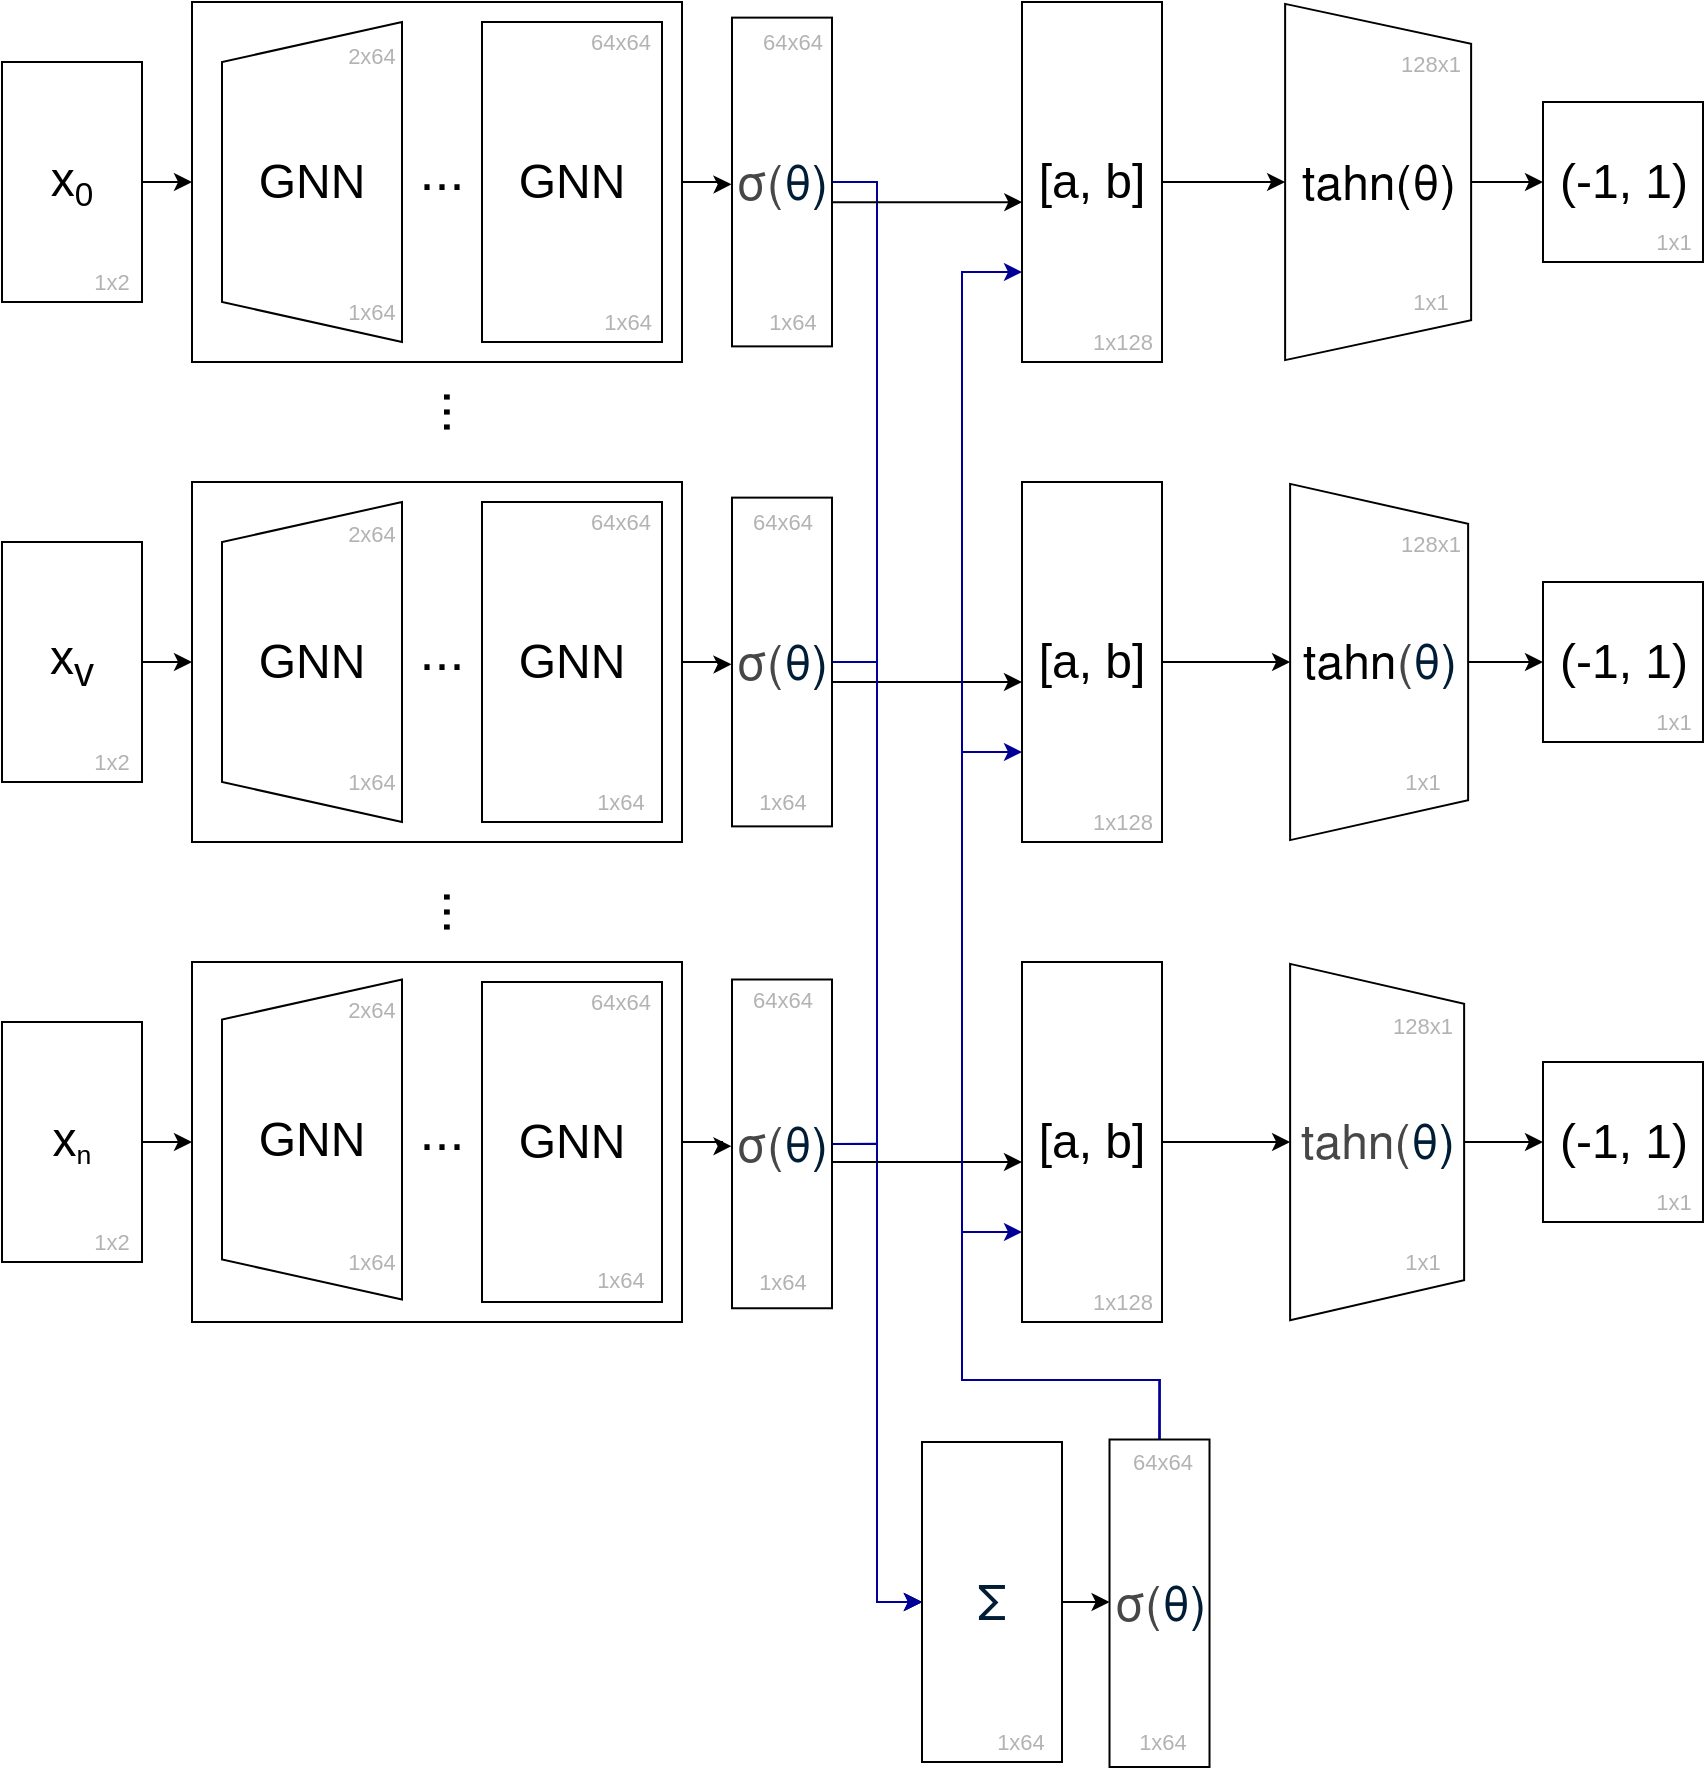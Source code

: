 <mxfile version="27.0.6">
  <diagram name="Page-1" id="TEs1WJs55SbvI4IN7bpO">
    <mxGraphModel dx="1186" dy="830" grid="0" gridSize="10" guides="1" tooltips="1" connect="1" arrows="1" fold="1" page="0" pageScale="1" pageWidth="827" pageHeight="1169" math="0" shadow="0">
      <root>
        <mxCell id="0" />
        <mxCell id="1" parent="0" />
        <mxCell id="wpw9PA32NVeCT258545y-31" value="" style="rounded=0;whiteSpace=wrap;html=1;fontColor=default;fillColor=none;" parent="1" vertex="1">
          <mxGeometry x="205" y="520" width="245" height="180" as="geometry" />
        </mxCell>
        <mxCell id="wpw9PA32NVeCT258545y-23" value="" style="rounded=0;whiteSpace=wrap;html=1;fontColor=default;fillColor=none;" parent="1" vertex="1">
          <mxGeometry x="205" y="40" width="245" height="180" as="geometry" />
        </mxCell>
        <mxCell id="wpw9PA32NVeCT258545y-9" value="" style="rounded=0;whiteSpace=wrap;html=1;fontColor=default;fillColor=none;" parent="1" vertex="1">
          <mxGeometry x="205" y="280" width="245" height="180" as="geometry" />
        </mxCell>
        <mxCell id="wpw9PA32NVeCT258545y-11" value="" style="edgeStyle=orthogonalEdgeStyle;rounded=0;orthogonalLoop=1;jettySize=auto;html=1;" parent="1" source="wpw9PA32NVeCT258545y-1" target="wpw9PA32NVeCT258545y-9" edge="1">
          <mxGeometry relative="1" as="geometry" />
        </mxCell>
        <mxCell id="wpw9PA32NVeCT258545y-1" value="&lt;font style=&quot;font-size: 24px;&quot;&gt;x&lt;sub&gt;v&lt;/sub&gt;&lt;/font&gt;" style="whiteSpace=wrap;html=1;" parent="1" vertex="1">
          <mxGeometry x="110" y="310" width="70" height="120" as="geometry" />
        </mxCell>
        <mxCell id="wpw9PA32NVeCT258545y-7" value="&lt;font size=&quot;5&quot;&gt;GNN&lt;/font&gt;" style="whiteSpace=wrap;html=1;" parent="1" vertex="1">
          <mxGeometry x="350" y="290" width="90" height="160" as="geometry" />
        </mxCell>
        <mxCell id="wpw9PA32NVeCT258545y-8" value="..." style="text;html=1;align=center;verticalAlign=middle;whiteSpace=wrap;rounded=0;fontSize=27;" parent="1" vertex="1">
          <mxGeometry x="300" y="350" width="60" height="30" as="geometry" />
        </mxCell>
        <mxCell id="wpw9PA32NVeCT258545y-16" style="edgeStyle=orthogonalEdgeStyle;rounded=0;orthogonalLoop=1;jettySize=auto;html=1;exitX=1;exitY=0.5;exitDx=0;exitDy=0;entryX=0.493;entryY=-0.005;entryDx=0;entryDy=0;entryPerimeter=0;" parent="1" source="wpw9PA32NVeCT258545y-9" target="wpw9PA32NVeCT258545y-12" edge="1">
          <mxGeometry relative="1" as="geometry">
            <mxPoint x="470" y="369.966" as="targetPoint" />
            <Array as="points">
              <mxPoint x="470" y="370" />
              <mxPoint x="470" y="371" />
            </Array>
          </mxGeometry>
        </mxCell>
        <mxCell id="wpw9PA32NVeCT258545y-38" style="edgeStyle=orthogonalEdgeStyle;rounded=0;orthogonalLoop=1;jettySize=auto;html=1;exitX=0.5;exitY=1;exitDx=0;exitDy=0;entryX=0;entryY=0.5;entryDx=0;entryDy=0;strokeColor=#000099;" parent="1" source="wpw9PA32NVeCT258545y-12" target="wpw9PA32NVeCT258545y-36" edge="1">
          <mxGeometry relative="1" as="geometry" />
        </mxCell>
        <mxCell id="wpw9PA32NVeCT258545y-49" style="edgeStyle=orthogonalEdgeStyle;rounded=0;orthogonalLoop=1;jettySize=auto;html=1;exitX=0.5;exitY=1;exitDx=0;exitDy=0;" parent="1" source="wpw9PA32NVeCT258545y-12" target="wpw9PA32NVeCT258545y-44" edge="1">
          <mxGeometry relative="1" as="geometry">
            <Array as="points">
              <mxPoint x="525" y="380" />
            </Array>
          </mxGeometry>
        </mxCell>
        <mxCell id="wpw9PA32NVeCT258545y-12" value="&lt;span style=&quot;font-size: 24px; text-align: start; caret-color: rgb(71, 71, 71); color: rgb(71, 71, 71); font-family: &amp;quot;Helvetica Neue&amp;quot;, sans-serif; background-color: rgb(255, 255, 255);&quot;&gt;σ(&lt;/span&gt;&lt;span style=&quot;font-size: 24px; text-align: start; caret-color: rgb(0, 29, 53); color: rgb(0, 29, 53); font-family: &amp;quot;Google Sans&amp;quot;, &amp;quot;Helvetica Neue&amp;quot;, sans-serif; background-color: rgb(255, 255, 255);&quot;&gt;θ)&lt;/span&gt;" style="shape=label;whiteSpace=wrap;html=1;fixedSize=1;rotation=-90;horizontal=1;verticalAlign=middle;textDirection=vertical-rl;rounded=0;" parent="1" vertex="1">
          <mxGeometry x="417.81" y="345" width="164.38" height="50" as="geometry" />
        </mxCell>
        <mxCell id="wpw9PA32NVeCT258545y-17" value="" style="edgeStyle=orthogonalEdgeStyle;rounded=0;orthogonalLoop=1;jettySize=auto;html=1;" parent="1" source="wpw9PA32NVeCT258545y-18" target="wpw9PA32NVeCT258545y-23" edge="1">
          <mxGeometry relative="1" as="geometry" />
        </mxCell>
        <mxCell id="wpw9PA32NVeCT258545y-18" value="&lt;font style=&quot;font-size: 24px;&quot;&gt;x&lt;/font&gt;&lt;font style=&quot;font-size: 20px;&quot;&gt;&lt;sub&gt;0&lt;/sub&gt;&lt;/font&gt;" style="whiteSpace=wrap;html=1;" parent="1" vertex="1">
          <mxGeometry x="110" y="70" width="70" height="120" as="geometry" />
        </mxCell>
        <mxCell id="wpw9PA32NVeCT258545y-19" value="&lt;font size=&quot;5&quot;&gt;GNN&lt;/font&gt;" style="whiteSpace=wrap;html=1;shape=trapezoid;perimeter=trapezoidPerimeter;fixedSize=1;direction=north;" parent="1" vertex="1">
          <mxGeometry x="220" y="50" width="90" height="160" as="geometry" />
        </mxCell>
        <mxCell id="wpw9PA32NVeCT258545y-20" value="&lt;font size=&quot;5&quot;&gt;GNN&lt;/font&gt;" style="whiteSpace=wrap;html=1;" parent="1" vertex="1">
          <mxGeometry x="350" y="50" width="90" height="160" as="geometry" />
        </mxCell>
        <mxCell id="wpw9PA32NVeCT258545y-21" value="..." style="text;html=1;align=center;verticalAlign=middle;whiteSpace=wrap;rounded=0;fontSize=27;" parent="1" vertex="1">
          <mxGeometry x="300" y="110" width="60" height="30" as="geometry" />
        </mxCell>
        <mxCell id="wpw9PA32NVeCT258545y-22" style="edgeStyle=orthogonalEdgeStyle;rounded=0;orthogonalLoop=1;jettySize=auto;html=1;exitX=1;exitY=0.5;exitDx=0;exitDy=0;entryX=0.493;entryY=-0.005;entryDx=0;entryDy=0;entryPerimeter=0;" parent="1" source="wpw9PA32NVeCT258545y-23" target="wpw9PA32NVeCT258545y-24" edge="1">
          <mxGeometry relative="1" as="geometry">
            <mxPoint x="470" y="129.966" as="targetPoint" />
            <Array as="points">
              <mxPoint x="470" y="130" />
              <mxPoint x="470" y="131" />
            </Array>
          </mxGeometry>
        </mxCell>
        <mxCell id="wpw9PA32NVeCT258545y-37" style="edgeStyle=orthogonalEdgeStyle;rounded=0;orthogonalLoop=1;jettySize=auto;html=1;entryX=0;entryY=0.5;entryDx=0;entryDy=0;strokeColor=#000099;" parent="1" source="wpw9PA32NVeCT258545y-24" target="wpw9PA32NVeCT258545y-36" edge="1">
          <mxGeometry relative="1" as="geometry" />
        </mxCell>
        <mxCell id="wpw9PA32NVeCT258545y-50" style="edgeStyle=orthogonalEdgeStyle;rounded=0;orthogonalLoop=1;jettySize=auto;html=1;exitX=0.5;exitY=1;exitDx=0;exitDy=0;entryX=0.002;entryY=0.556;entryDx=0;entryDy=0;entryPerimeter=0;" parent="1" source="wpw9PA32NVeCT258545y-24" target="wpw9PA32NVeCT258545y-43" edge="1">
          <mxGeometry relative="1" as="geometry">
            <Array as="points">
              <mxPoint x="525" y="140" />
            </Array>
          </mxGeometry>
        </mxCell>
        <mxCell id="wpw9PA32NVeCT258545y-24" value="&lt;font style=&quot;font-size: 24px;&quot;&gt;&lt;span style=&quot;text-align: start; caret-color: rgb(71, 71, 71); color: rgb(71, 71, 71); font-family: &amp;quot;Helvetica Neue&amp;quot;, sans-serif; background-color: rgb(255, 255, 255);&quot;&gt;σ(&lt;/span&gt;&lt;span style=&quot;text-align: start; caret-color: rgb(0, 29, 53); color: rgb(0, 29, 53); font-family: &amp;quot;Google Sans&amp;quot;, &amp;quot;Helvetica Neue&amp;quot;, sans-serif; background-color: rgb(255, 255, 255);&quot;&gt;θ)&lt;/span&gt;&lt;/font&gt;" style="shape=label;whiteSpace=wrap;html=1;fixedSize=1;rotation=-90;horizontal=1;verticalAlign=middle;textDirection=vertical-rl;rounded=0;" parent="1" vertex="1">
          <mxGeometry x="417.81" y="105" width="164.38" height="50" as="geometry" />
        </mxCell>
        <mxCell id="wpw9PA32NVeCT258545y-25" value="" style="edgeStyle=orthogonalEdgeStyle;rounded=0;orthogonalLoop=1;jettySize=auto;html=1;" parent="1" source="wpw9PA32NVeCT258545y-26" target="wpw9PA32NVeCT258545y-31" edge="1">
          <mxGeometry relative="1" as="geometry" />
        </mxCell>
        <mxCell id="wpw9PA32NVeCT258545y-26" value="&lt;font style=&quot;font-size: 24px;&quot;&gt;x&lt;/font&gt;&lt;font size=&quot;3&quot;&gt;&lt;sub&gt;n&lt;/sub&gt;&lt;/font&gt;" style="whiteSpace=wrap;html=1;" parent="1" vertex="1">
          <mxGeometry x="110" y="550" width="70" height="120" as="geometry" />
        </mxCell>
        <mxCell id="wpw9PA32NVeCT258545y-28" value="&lt;font size=&quot;5&quot;&gt;GNN&lt;/font&gt;" style="whiteSpace=wrap;html=1;" parent="1" vertex="1">
          <mxGeometry x="350" y="530" width="90" height="160" as="geometry" />
        </mxCell>
        <mxCell id="wpw9PA32NVeCT258545y-29" value="..." style="text;html=1;align=center;verticalAlign=middle;whiteSpace=wrap;rounded=0;fontSize=27;" parent="1" vertex="1">
          <mxGeometry x="300" y="590" width="60" height="30" as="geometry" />
        </mxCell>
        <mxCell id="wpw9PA32NVeCT258545y-30" style="edgeStyle=orthogonalEdgeStyle;rounded=0;orthogonalLoop=1;jettySize=auto;html=1;exitX=1;exitY=0.5;exitDx=0;exitDy=0;entryX=0.493;entryY=-0.005;entryDx=0;entryDy=0;entryPerimeter=0;" parent="1" source="wpw9PA32NVeCT258545y-31" target="wpw9PA32NVeCT258545y-32" edge="1">
          <mxGeometry relative="1" as="geometry">
            <mxPoint x="470" y="609.966" as="targetPoint" />
            <Array as="points">
              <mxPoint x="470" y="610" />
              <mxPoint x="470" y="612" />
            </Array>
          </mxGeometry>
        </mxCell>
        <mxCell id="wpw9PA32NVeCT258545y-39" style="edgeStyle=orthogonalEdgeStyle;rounded=0;orthogonalLoop=1;jettySize=auto;html=1;exitX=0.5;exitY=1;exitDx=0;exitDy=0;entryX=0;entryY=0.5;entryDx=0;entryDy=0;strokeColor=#000099;" parent="1" source="wpw9PA32NVeCT258545y-32" target="wpw9PA32NVeCT258545y-36" edge="1">
          <mxGeometry relative="1" as="geometry" />
        </mxCell>
        <mxCell id="wpw9PA32NVeCT258545y-46" style="edgeStyle=orthogonalEdgeStyle;rounded=0;orthogonalLoop=1;jettySize=auto;html=1;exitX=0.5;exitY=1;exitDx=0;exitDy=0;" parent="1" source="wpw9PA32NVeCT258545y-32" edge="1">
          <mxGeometry relative="1" as="geometry">
            <mxPoint x="620" y="620" as="targetPoint" />
            <Array as="points">
              <mxPoint x="525" y="620" />
              <mxPoint x="570" y="620" />
            </Array>
          </mxGeometry>
        </mxCell>
        <mxCell id="wpw9PA32NVeCT258545y-32" value="&lt;span style=&quot;font-size: 24px; text-align: start; caret-color: rgb(71, 71, 71); color: rgb(71, 71, 71); font-family: &amp;quot;Helvetica Neue&amp;quot;, sans-serif; background-color: rgb(255, 255, 255);&quot;&gt;σ(&lt;/span&gt;&lt;span style=&quot;font-size: 24px; text-align: start; caret-color: rgb(0, 29, 53); color: rgb(0, 29, 53); font-family: &amp;quot;Google Sans&amp;quot;, &amp;quot;Helvetica Neue&amp;quot;, sans-serif; background-color: rgb(255, 255, 255);&quot;&gt;θ)&lt;/span&gt;" style="shape=label;whiteSpace=wrap;html=1;fixedSize=1;rotation=-90;horizontal=1;verticalAlign=middle;textDirection=vertical-rl;rounded=0;" parent="1" vertex="1">
          <mxGeometry x="417.81" y="585.94" width="164.38" height="50" as="geometry" />
        </mxCell>
        <mxCell id="wpw9PA32NVeCT258545y-34" value="..." style="text;html=1;align=center;verticalAlign=middle;whiteSpace=wrap;rounded=0;fontSize=27;rotation=90;" parent="1" vertex="1">
          <mxGeometry x="310" y="230" width="60" height="30" as="geometry" />
        </mxCell>
        <mxCell id="wpw9PA32NVeCT258545y-35" value="..." style="text;html=1;align=center;verticalAlign=middle;whiteSpace=wrap;rounded=0;fontSize=27;rotation=90;" parent="1" vertex="1">
          <mxGeometry x="310" y="480" width="60" height="30" as="geometry" />
        </mxCell>
        <mxCell id="wpw9PA32NVeCT258545y-41" style="edgeStyle=orthogonalEdgeStyle;rounded=0;orthogonalLoop=1;jettySize=auto;html=1;exitX=1;exitY=0.5;exitDx=0;exitDy=0;entryX=0.5;entryY=0;entryDx=0;entryDy=0;" parent="1" source="wpw9PA32NVeCT258545y-36" target="wpw9PA32NVeCT258545y-40" edge="1">
          <mxGeometry relative="1" as="geometry" />
        </mxCell>
        <mxCell id="wpw9PA32NVeCT258545y-36" value="&lt;span style=&quot;text-align: start; caret-color: rgb(0, 29, 53); color: rgb(0, 29, 53); font-family: &amp;quot;Google Sans&amp;quot;, &amp;quot;Helvetica Neue&amp;quot;, sans-serif; background-color: rgb(255, 255, 255);&quot;&gt;Σ&lt;/span&gt;" style="whiteSpace=wrap;html=1;fontSize=24;" parent="1" vertex="1">
          <mxGeometry x="570" y="760" width="70" height="160" as="geometry" />
        </mxCell>
        <mxCell id="wpw9PA32NVeCT258545y-48" style="edgeStyle=orthogonalEdgeStyle;rounded=0;orthogonalLoop=1;jettySize=auto;html=1;exitX=1;exitY=0.5;exitDx=0;exitDy=0;entryX=0;entryY=0.75;entryDx=0;entryDy=0;strokeColor=#000099;" parent="1" source="wpw9PA32NVeCT258545y-40" target="wpw9PA32NVeCT258545y-45" edge="1">
          <mxGeometry relative="1" as="geometry">
            <Array as="points">
              <mxPoint x="689" y="729" />
              <mxPoint x="590" y="729" />
              <mxPoint x="590" y="655" />
            </Array>
          </mxGeometry>
        </mxCell>
        <mxCell id="wpw9PA32NVeCT258545y-51" style="edgeStyle=orthogonalEdgeStyle;rounded=0;orthogonalLoop=1;jettySize=auto;html=1;exitX=1;exitY=0.5;exitDx=0;exitDy=0;entryX=0;entryY=0.75;entryDx=0;entryDy=0;strokeColor=#000099;" parent="1" source="wpw9PA32NVeCT258545y-40" target="wpw9PA32NVeCT258545y-44" edge="1">
          <mxGeometry relative="1" as="geometry">
            <Array as="points">
              <mxPoint x="689" y="729" />
              <mxPoint x="590" y="729" />
              <mxPoint x="590" y="415" />
            </Array>
          </mxGeometry>
        </mxCell>
        <mxCell id="wpw9PA32NVeCT258545y-52" style="edgeStyle=orthogonalEdgeStyle;rounded=0;orthogonalLoop=1;jettySize=auto;html=1;exitX=1;exitY=0.5;exitDx=0;exitDy=0;entryX=0;entryY=0.75;entryDx=0;entryDy=0;strokeColor=#000099;" parent="1" source="wpw9PA32NVeCT258545y-40" target="wpw9PA32NVeCT258545y-43" edge="1">
          <mxGeometry relative="1" as="geometry">
            <Array as="points">
              <mxPoint x="689" y="729" />
              <mxPoint x="590" y="729" />
              <mxPoint x="590" y="175" />
            </Array>
          </mxGeometry>
        </mxCell>
        <mxCell id="wpw9PA32NVeCT258545y-40" value="&lt;span style=&quot;font-size: 24px; text-align: start; caret-color: rgb(71, 71, 71); color: rgb(71, 71, 71); font-family: &amp;quot;Helvetica Neue&amp;quot;, sans-serif; background-color: rgb(255, 255, 255);&quot;&gt;σ(&lt;/span&gt;&lt;span style=&quot;font-size: 24px; text-align: start; caret-color: rgb(0, 29, 53); color: rgb(0, 29, 53); font-family: &amp;quot;Google Sans&amp;quot;, &amp;quot;Helvetica Neue&amp;quot;, sans-serif; background-color: rgb(255, 255, 255);&quot;&gt;θ)&lt;/span&gt;" style="shape=label;whiteSpace=wrap;html=1;fixedSize=1;rotation=-90;horizontal=1;verticalAlign=middle;textDirection=vertical-rl;rounded=0;" parent="1" vertex="1">
          <mxGeometry x="606.88" y="815.63" width="163.75" height="50" as="geometry" />
        </mxCell>
        <mxCell id="wpw9PA32NVeCT258545y-58" style="edgeStyle=orthogonalEdgeStyle;rounded=0;orthogonalLoop=1;jettySize=auto;html=1;exitX=1;exitY=0.5;exitDx=0;exitDy=0;entryX=0.5;entryY=1;entryDx=0;entryDy=0;" parent="1" source="wpw9PA32NVeCT258545y-43" target="wpw9PA32NVeCT258545y-56" edge="1">
          <mxGeometry relative="1" as="geometry" />
        </mxCell>
        <mxCell id="wpw9PA32NVeCT258545y-43" value="&lt;span style=&quot;font-size: 24px; text-align: start;&quot;&gt;[a, b]&lt;/span&gt;" style="whiteSpace=wrap;html=1;" parent="1" vertex="1">
          <mxGeometry x="620" y="40" width="70" height="180" as="geometry" />
        </mxCell>
        <mxCell id="wpw9PA32NVeCT258545y-67" style="edgeStyle=orthogonalEdgeStyle;rounded=0;orthogonalLoop=1;jettySize=auto;html=1;exitX=1;exitY=0.5;exitDx=0;exitDy=0;entryX=0.5;entryY=1;entryDx=0;entryDy=0;" parent="1" source="wpw9PA32NVeCT258545y-44" target="wpw9PA32NVeCT258545y-62" edge="1">
          <mxGeometry relative="1" as="geometry" />
        </mxCell>
        <mxCell id="wpw9PA32NVeCT258545y-44" value="&lt;span style=&quot;font-size: 24px; text-align: start;&quot;&gt;[a,&lt;/span&gt;&lt;span style=&quot;font-size: 24px; text-align: start;&quot;&gt;&amp;nbsp;b]&lt;/span&gt;" style="whiteSpace=wrap;html=1;" parent="1" vertex="1">
          <mxGeometry x="620" y="280" width="70" height="180" as="geometry" />
        </mxCell>
        <mxCell id="wpw9PA32NVeCT258545y-68" style="edgeStyle=orthogonalEdgeStyle;rounded=0;orthogonalLoop=1;jettySize=auto;html=1;exitX=1;exitY=0.5;exitDx=0;exitDy=0;entryX=0.5;entryY=1;entryDx=0;entryDy=0;" parent="1" source="wpw9PA32NVeCT258545y-45" target="wpw9PA32NVeCT258545y-65" edge="1">
          <mxGeometry relative="1" as="geometry" />
        </mxCell>
        <mxCell id="wpw9PA32NVeCT258545y-45" value="&lt;div style=&quot;text-align: start;&quot;&gt;&lt;font style=&quot;font-size: 24px;&quot;&gt;[a, b]&lt;/font&gt;&lt;/div&gt;" style="whiteSpace=wrap;html=1;" parent="1" vertex="1">
          <mxGeometry x="620" y="520" width="70" height="180" as="geometry" />
        </mxCell>
        <mxCell id="wpw9PA32NVeCT258545y-60" value="" style="edgeStyle=orthogonalEdgeStyle;rounded=0;orthogonalLoop=1;jettySize=auto;html=1;" parent="1" source="wpw9PA32NVeCT258545y-56" target="wpw9PA32NVeCT258545y-59" edge="1">
          <mxGeometry relative="1" as="geometry" />
        </mxCell>
        <mxCell id="wpw9PA32NVeCT258545y-56" value="&lt;span style=&quot;color: rgb(0, 0, 0);&quot;&gt;&lt;span style=&quot;font-size: 24px; text-align: start; caret-color: rgb(71, 71, 71); font-family: &amp;quot;Helvetica Neue&amp;quot;, sans-serif; background-color: rgb(255, 255, 255);&quot;&gt;tahn(&lt;/span&gt;&lt;span style=&quot;font-size: 24px; text-align: start; caret-color: rgb(0, 29, 53); font-family: &amp;quot;Google Sans&amp;quot;, &amp;quot;Helvetica Neue&amp;quot;, sans-serif; background-color: rgb(255, 255, 255);&quot;&gt;θ)&lt;/span&gt;&lt;/span&gt;" style="shape=trapezoid;whiteSpace=wrap;html=1;fixedSize=1;rotation=-90;horizontal=1;verticalAlign=middle;textDirection=vertical-rl;rounded=0;perimeter=trapezoidPerimeter;direction=west;" parent="1" vertex="1">
          <mxGeometry x="709" y="83.5" width="178.12" height="93" as="geometry" />
        </mxCell>
        <mxCell id="wpw9PA32NVeCT258545y-59" value="(-1, 1)" style="whiteSpace=wrap;html=1;rounded=0;fontSize=24;" parent="1" vertex="1">
          <mxGeometry x="880.5" y="90" width="80" height="80" as="geometry" />
        </mxCell>
        <mxCell id="wpw9PA32NVeCT258545y-61" value="" style="edgeStyle=orthogonalEdgeStyle;rounded=0;orthogonalLoop=1;jettySize=auto;html=1;" parent="1" source="wpw9PA32NVeCT258545y-62" target="wpw9PA32NVeCT258545y-63" edge="1">
          <mxGeometry relative="1" as="geometry" />
        </mxCell>
        <mxCell id="wpw9PA32NVeCT258545y-62" value="&lt;span style=&quot;font-size: 24px; text-align: start; caret-color: rgb(71, 71, 71); font-family: &amp;quot;Helvetica Neue&amp;quot;, sans-serif; background-color: rgb(255, 255, 255); color: rgb(0, 0, 0);&quot;&gt;tahn&lt;/span&gt;&lt;span style=&quot;font-size: 24px; text-align: start; caret-color: rgb(71, 71, 71); color: rgb(71, 71, 71); font-family: &amp;quot;Helvetica Neue&amp;quot;, sans-serif; background-color: rgb(255, 255, 255);&quot;&gt;(&lt;/span&gt;&lt;span style=&quot;font-size: 24px; text-align: start; caret-color: rgb(0, 29, 53); color: rgb(0, 29, 53); font-family: &amp;quot;Google Sans&amp;quot;, &amp;quot;Helvetica Neue&amp;quot;, sans-serif; background-color: rgb(255, 255, 255);&quot;&gt;θ)&lt;/span&gt;" style="shape=trapezoid;whiteSpace=wrap;html=1;fixedSize=1;rotation=-90;horizontal=1;verticalAlign=middle;textDirection=vertical-rl;rounded=0;perimeter=trapezoidPerimeter;direction=west;" parent="1" vertex="1">
          <mxGeometry x="709.5" y="325.5" width="178.12" height="89" as="geometry" />
        </mxCell>
        <mxCell id="wpw9PA32NVeCT258545y-63" value="(-1, 1)" style="whiteSpace=wrap;html=1;rounded=0;fontSize=24;aspect=fixed;" parent="1" vertex="1">
          <mxGeometry x="880.5" y="330" width="80" height="80" as="geometry" />
        </mxCell>
        <mxCell id="wpw9PA32NVeCT258545y-64" value="" style="edgeStyle=orthogonalEdgeStyle;rounded=0;orthogonalLoop=1;jettySize=auto;html=1;" parent="1" source="wpw9PA32NVeCT258545y-65" target="wpw9PA32NVeCT258545y-66" edge="1">
          <mxGeometry relative="1" as="geometry" />
        </mxCell>
        <mxCell id="wpw9PA32NVeCT258545y-65" value="&lt;span style=&quot;color: rgb(0, 0, 0);&quot;&gt;&lt;span style=&quot;font-size: 24px; text-align: start; caret-color: rgb(71, 71, 71); font-family: &amp;quot;Helvetica Neue&amp;quot;, sans-serif; background-color: rgb(255, 255, 255); color: rgb(71, 71, 71);&quot;&gt;tahn(&lt;/span&gt;&lt;span style=&quot;font-size: 24px; text-align: start; caret-color: rgb(0, 29, 53); font-family: &amp;quot;Google Sans&amp;quot;, &amp;quot;Helvetica Neue&amp;quot;, sans-serif; background-color: rgb(255, 255, 255); color: rgb(0, 29, 53);&quot;&gt;θ)&lt;/span&gt;&lt;/span&gt;" style="shape=trapezoid;whiteSpace=wrap;html=1;fixedSize=1;rotation=-90;horizontal=1;verticalAlign=middle;textDirection=vertical-rl;rounded=0;perimeter=trapezoidPerimeter;direction=west;" parent="1" vertex="1">
          <mxGeometry x="708.5" y="566.5" width="178.12" height="87" as="geometry" />
        </mxCell>
        <mxCell id="wpw9PA32NVeCT258545y-66" value="(-1, 1)" style="whiteSpace=wrap;html=1;rounded=0;fontSize=24;" parent="1" vertex="1">
          <mxGeometry x="880.5" y="570" width="80" height="80" as="geometry" />
        </mxCell>
        <mxCell id="vUbdK4CfKevuYnsupk-O-1" value="&lt;font size=&quot;5&quot;&gt;GNN&lt;/font&gt;" style="whiteSpace=wrap;html=1;shape=trapezoid;perimeter=trapezoidPerimeter;fixedSize=1;direction=north;" parent="1" vertex="1">
          <mxGeometry x="220" y="290" width="90" height="160" as="geometry" />
        </mxCell>
        <mxCell id="vUbdK4CfKevuYnsupk-O-2" value="&lt;font size=&quot;5&quot;&gt;GNN&lt;/font&gt;" style="whiteSpace=wrap;html=1;shape=trapezoid;perimeter=trapezoidPerimeter;fixedSize=1;direction=north;" parent="1" vertex="1">
          <mxGeometry x="220" y="528.75" width="90" height="160" as="geometry" />
        </mxCell>
        <mxCell id="vUbdK4CfKevuYnsupk-O-6" value="1x2" style="text;html=1;align=center;verticalAlign=middle;whiteSpace=wrap;rounded=0;fontSize=11;fontColor=#B3B3B3;" parent="1" vertex="1">
          <mxGeometry x="150" y="170" width="30" height="20" as="geometry" />
        </mxCell>
        <mxCell id="vUbdK4CfKevuYnsupk-O-7" value="1x2" style="text;html=1;align=center;verticalAlign=middle;whiteSpace=wrap;rounded=0;fontSize=11;fontColor=#B3B3B3;" parent="1" vertex="1">
          <mxGeometry x="150" y="410" width="30" height="20" as="geometry" />
        </mxCell>
        <mxCell id="vUbdK4CfKevuYnsupk-O-8" value="1x2" style="text;html=1;align=center;verticalAlign=middle;whiteSpace=wrap;rounded=0;fontSize=11;fontColor=#B3B3B3;" parent="1" vertex="1">
          <mxGeometry x="150" y="650" width="30" height="20" as="geometry" />
        </mxCell>
        <mxCell id="vUbdK4CfKevuYnsupk-O-9" value="2x64" style="text;html=1;align=center;verticalAlign=middle;whiteSpace=wrap;rounded=0;fontSize=11;fontColor=#B3B3B3;" parent="1" vertex="1">
          <mxGeometry x="280" y="57" width="30" height="20" as="geometry" />
        </mxCell>
        <mxCell id="vUbdK4CfKevuYnsupk-O-10" value="1x64" style="text;html=1;align=center;verticalAlign=middle;whiteSpace=wrap;rounded=0;fontSize=11;fontColor=#B3B3B3;" parent="1" vertex="1">
          <mxGeometry x="280" y="420" width="30" height="20" as="geometry" />
        </mxCell>
        <mxCell id="vUbdK4CfKevuYnsupk-O-11" value="1x64" style="text;html=1;align=center;verticalAlign=middle;whiteSpace=wrap;rounded=0;fontSize=11;fontColor=#B3B3B3;" parent="1" vertex="1">
          <mxGeometry x="280" y="660" width="30" height="20" as="geometry" />
        </mxCell>
        <mxCell id="vUbdK4CfKevuYnsupk-O-12" value="64x64" style="text;html=1;align=center;verticalAlign=middle;whiteSpace=wrap;rounded=0;fontSize=11;fontColor=#B3B3B3;" parent="1" vertex="1">
          <mxGeometry x="399" y="50" width="41" height="20" as="geometry" />
        </mxCell>
        <mxCell id="vUbdK4CfKevuYnsupk-O-13" value="1x64" style="text;html=1;align=center;verticalAlign=middle;whiteSpace=wrap;rounded=0;fontSize=11;fontColor=#B3B3B3;" parent="1" vertex="1">
          <mxGeometry x="399" y="430" width="41" height="20" as="geometry" />
        </mxCell>
        <mxCell id="vUbdK4CfKevuYnsupk-O-14" value="1x64" style="text;html=1;align=center;verticalAlign=middle;whiteSpace=wrap;rounded=0;fontSize=11;fontColor=#B3B3B3;" parent="1" vertex="1">
          <mxGeometry x="399" y="668.75" width="41" height="20" as="geometry" />
        </mxCell>
        <mxCell id="vUbdK4CfKevuYnsupk-O-15" value="64x64" style="text;html=1;align=center;verticalAlign=middle;whiteSpace=wrap;rounded=0;fontSize=11;fontColor=#B3B3B3;" parent="1" vertex="1">
          <mxGeometry x="485" y="50" width="41" height="20" as="geometry" />
        </mxCell>
        <mxCell id="vUbdK4CfKevuYnsupk-O-16" value="1x64" style="text;html=1;align=center;verticalAlign=middle;whiteSpace=wrap;rounded=0;fontSize=11;fontColor=#B3B3B3;" parent="1" vertex="1">
          <mxGeometry x="480" y="430" width="41" height="20" as="geometry" />
        </mxCell>
        <mxCell id="vUbdK4CfKevuYnsupk-O-17" value="1x64" style="text;html=1;align=center;verticalAlign=middle;whiteSpace=wrap;rounded=0;fontSize=11;fontColor=#B3B3B3;" parent="1" vertex="1">
          <mxGeometry x="479.5" y="670" width="41" height="20" as="geometry" />
        </mxCell>
        <mxCell id="vUbdK4CfKevuYnsupk-O-18" value="1x64" style="text;html=1;align=center;verticalAlign=middle;whiteSpace=wrap;rounded=0;fontSize=11;fontColor=#B3B3B3;" parent="1" vertex="1">
          <mxGeometry x="599" y="900" width="41" height="20" as="geometry" />
        </mxCell>
        <mxCell id="vUbdK4CfKevuYnsupk-O-19" value="1x64" style="text;html=1;align=center;verticalAlign=middle;whiteSpace=wrap;rounded=0;fontSize=11;fontColor=#B3B3B3;" parent="1" vertex="1">
          <mxGeometry x="670" y="900" width="41" height="20" as="geometry" />
        </mxCell>
        <mxCell id="vUbdK4CfKevuYnsupk-O-20" value="1x128" style="text;html=1;align=center;verticalAlign=middle;whiteSpace=wrap;rounded=0;fontSize=11;fontColor=#B3B3B3;" parent="1" vertex="1">
          <mxGeometry x="650" y="680" width="41" height="20" as="geometry" />
        </mxCell>
        <mxCell id="vUbdK4CfKevuYnsupk-O-21" value="1x128" style="text;html=1;align=center;verticalAlign=middle;whiteSpace=wrap;rounded=0;fontSize=11;fontColor=#B3B3B3;" parent="1" vertex="1">
          <mxGeometry x="650" y="440" width="41" height="20" as="geometry" />
        </mxCell>
        <mxCell id="vUbdK4CfKevuYnsupk-O-22" value="1x128" style="text;html=1;align=center;verticalAlign=middle;whiteSpace=wrap;rounded=0;fontSize=11;fontColor=#B3B3B3;" parent="1" vertex="1">
          <mxGeometry x="650" y="200" width="41" height="20" as="geometry" />
        </mxCell>
        <mxCell id="vUbdK4CfKevuYnsupk-O-23" value="1x1" style="text;html=1;align=center;verticalAlign=middle;whiteSpace=wrap;rounded=0;fontSize=11;fontColor=#B3B3B3;" parent="1" vertex="1">
          <mxGeometry x="804" y="180" width="41" height="20" as="geometry" />
        </mxCell>
        <mxCell id="vUbdK4CfKevuYnsupk-O-24" value="1x1" style="text;html=1;align=center;verticalAlign=middle;whiteSpace=wrap;rounded=0;fontSize=11;fontColor=#B3B3B3;" parent="1" vertex="1">
          <mxGeometry x="799.56" y="420" width="41" height="20" as="geometry" />
        </mxCell>
        <mxCell id="vUbdK4CfKevuYnsupk-O-25" value="1x1" style="text;html=1;align=center;verticalAlign=middle;whiteSpace=wrap;rounded=0;fontSize=11;fontColor=#B3B3B3;" parent="1" vertex="1">
          <mxGeometry x="799.56" y="660" width="41" height="20" as="geometry" />
        </mxCell>
        <mxCell id="vUbdK4CfKevuYnsupk-O-26" value="1x1" style="text;html=1;align=center;verticalAlign=middle;whiteSpace=wrap;rounded=0;fontSize=11;fontColor=#B3B3B3;" parent="1" vertex="1">
          <mxGeometry x="930.5" y="150" width="30" height="20" as="geometry" />
        </mxCell>
        <mxCell id="vUbdK4CfKevuYnsupk-O-27" value="1x1" style="text;html=1;align=center;verticalAlign=middle;whiteSpace=wrap;rounded=0;fontSize=11;fontColor=#B3B3B3;" parent="1" vertex="1">
          <mxGeometry x="930.5" y="390" width="30" height="20" as="geometry" />
        </mxCell>
        <mxCell id="vUbdK4CfKevuYnsupk-O-28" value="1x1" style="text;html=1;align=center;verticalAlign=middle;whiteSpace=wrap;rounded=0;fontSize=11;fontColor=#B3B3B3;" parent="1" vertex="1">
          <mxGeometry x="930.5" y="630" width="30" height="20" as="geometry" />
        </mxCell>
        <mxCell id="ZnodCL9guFSCGvme_erh-1" value="1x64" style="text;html=1;align=center;verticalAlign=middle;whiteSpace=wrap;rounded=0;fontSize=11;fontColor=#B3B3B3;" vertex="1" parent="1">
          <mxGeometry x="280" y="185" width="30" height="20" as="geometry" />
        </mxCell>
        <mxCell id="ZnodCL9guFSCGvme_erh-2" value="1x64" style="text;html=1;align=right;verticalAlign=middle;whiteSpace=wrap;rounded=0;fontSize=11;fontColor=#B3B3B3;" vertex="1" parent="1">
          <mxGeometry x="396" y="190" width="41" height="20" as="geometry" />
        </mxCell>
        <mxCell id="ZnodCL9guFSCGvme_erh-3" value="1x64" style="text;html=1;align=center;verticalAlign=middle;whiteSpace=wrap;rounded=0;fontSize=11;fontColor=#B3B3B3;" vertex="1" parent="1">
          <mxGeometry x="485" y="190" width="41" height="20" as="geometry" />
        </mxCell>
        <mxCell id="ZnodCL9guFSCGvme_erh-4" value="128x1" style="text;html=1;align=center;verticalAlign=middle;whiteSpace=wrap;rounded=0;fontSize=11;fontColor=#B3B3B3;" vertex="1" parent="1">
          <mxGeometry x="804" y="61" width="41" height="20" as="geometry" />
        </mxCell>
        <mxCell id="ZnodCL9guFSCGvme_erh-5" value="2x64" style="text;html=1;align=center;verticalAlign=middle;whiteSpace=wrap;rounded=0;fontSize=11;fontColor=#B3B3B3;" vertex="1" parent="1">
          <mxGeometry x="280" y="296" width="30" height="20" as="geometry" />
        </mxCell>
        <mxCell id="ZnodCL9guFSCGvme_erh-6" value="64x64" style="text;html=1;align=center;verticalAlign=middle;whiteSpace=wrap;rounded=0;fontSize=11;fontColor=#B3B3B3;" vertex="1" parent="1">
          <mxGeometry x="399" y="290" width="41" height="20" as="geometry" />
        </mxCell>
        <mxCell id="ZnodCL9guFSCGvme_erh-7" value="64x64" style="text;html=1;align=center;verticalAlign=middle;whiteSpace=wrap;rounded=0;fontSize=11;fontColor=#B3B3B3;" vertex="1" parent="1">
          <mxGeometry x="480" y="290" width="41" height="20" as="geometry" />
        </mxCell>
        <mxCell id="ZnodCL9guFSCGvme_erh-8" value="128x1" style="text;html=1;align=center;verticalAlign=middle;whiteSpace=wrap;rounded=0;fontSize=11;fontColor=#B3B3B3;" vertex="1" parent="1">
          <mxGeometry x="804" y="301" width="41" height="20" as="geometry" />
        </mxCell>
        <mxCell id="ZnodCL9guFSCGvme_erh-9" value="2x64" style="text;html=1;align=center;verticalAlign=middle;whiteSpace=wrap;rounded=0;fontSize=11;fontColor=#B3B3B3;" vertex="1" parent="1">
          <mxGeometry x="280" y="534" width="30" height="20" as="geometry" />
        </mxCell>
        <mxCell id="ZnodCL9guFSCGvme_erh-10" value="64x64" style="text;html=1;align=center;verticalAlign=middle;whiteSpace=wrap;rounded=0;fontSize=11;fontColor=#B3B3B3;" vertex="1" parent="1">
          <mxGeometry x="399" y="530" width="41" height="20" as="geometry" />
        </mxCell>
        <mxCell id="ZnodCL9guFSCGvme_erh-11" value="64x64" style="text;html=1;align=center;verticalAlign=middle;whiteSpace=wrap;rounded=0;fontSize=11;fontColor=#B3B3B3;" vertex="1" parent="1">
          <mxGeometry x="480" y="528.75" width="41" height="20" as="geometry" />
        </mxCell>
        <mxCell id="ZnodCL9guFSCGvme_erh-12" value="64x64" style="text;html=1;align=center;verticalAlign=middle;whiteSpace=wrap;rounded=0;fontSize=11;fontColor=#B3B3B3;" vertex="1" parent="1">
          <mxGeometry x="670" y="760" width="41" height="20" as="geometry" />
        </mxCell>
        <mxCell id="ZnodCL9guFSCGvme_erh-14" value="128x1" style="text;html=1;align=center;verticalAlign=middle;whiteSpace=wrap;rounded=0;fontSize=11;fontColor=#B3B3B3;" vertex="1" parent="1">
          <mxGeometry x="799.56" y="542" width="41" height="20" as="geometry" />
        </mxCell>
      </root>
    </mxGraphModel>
  </diagram>
</mxfile>
